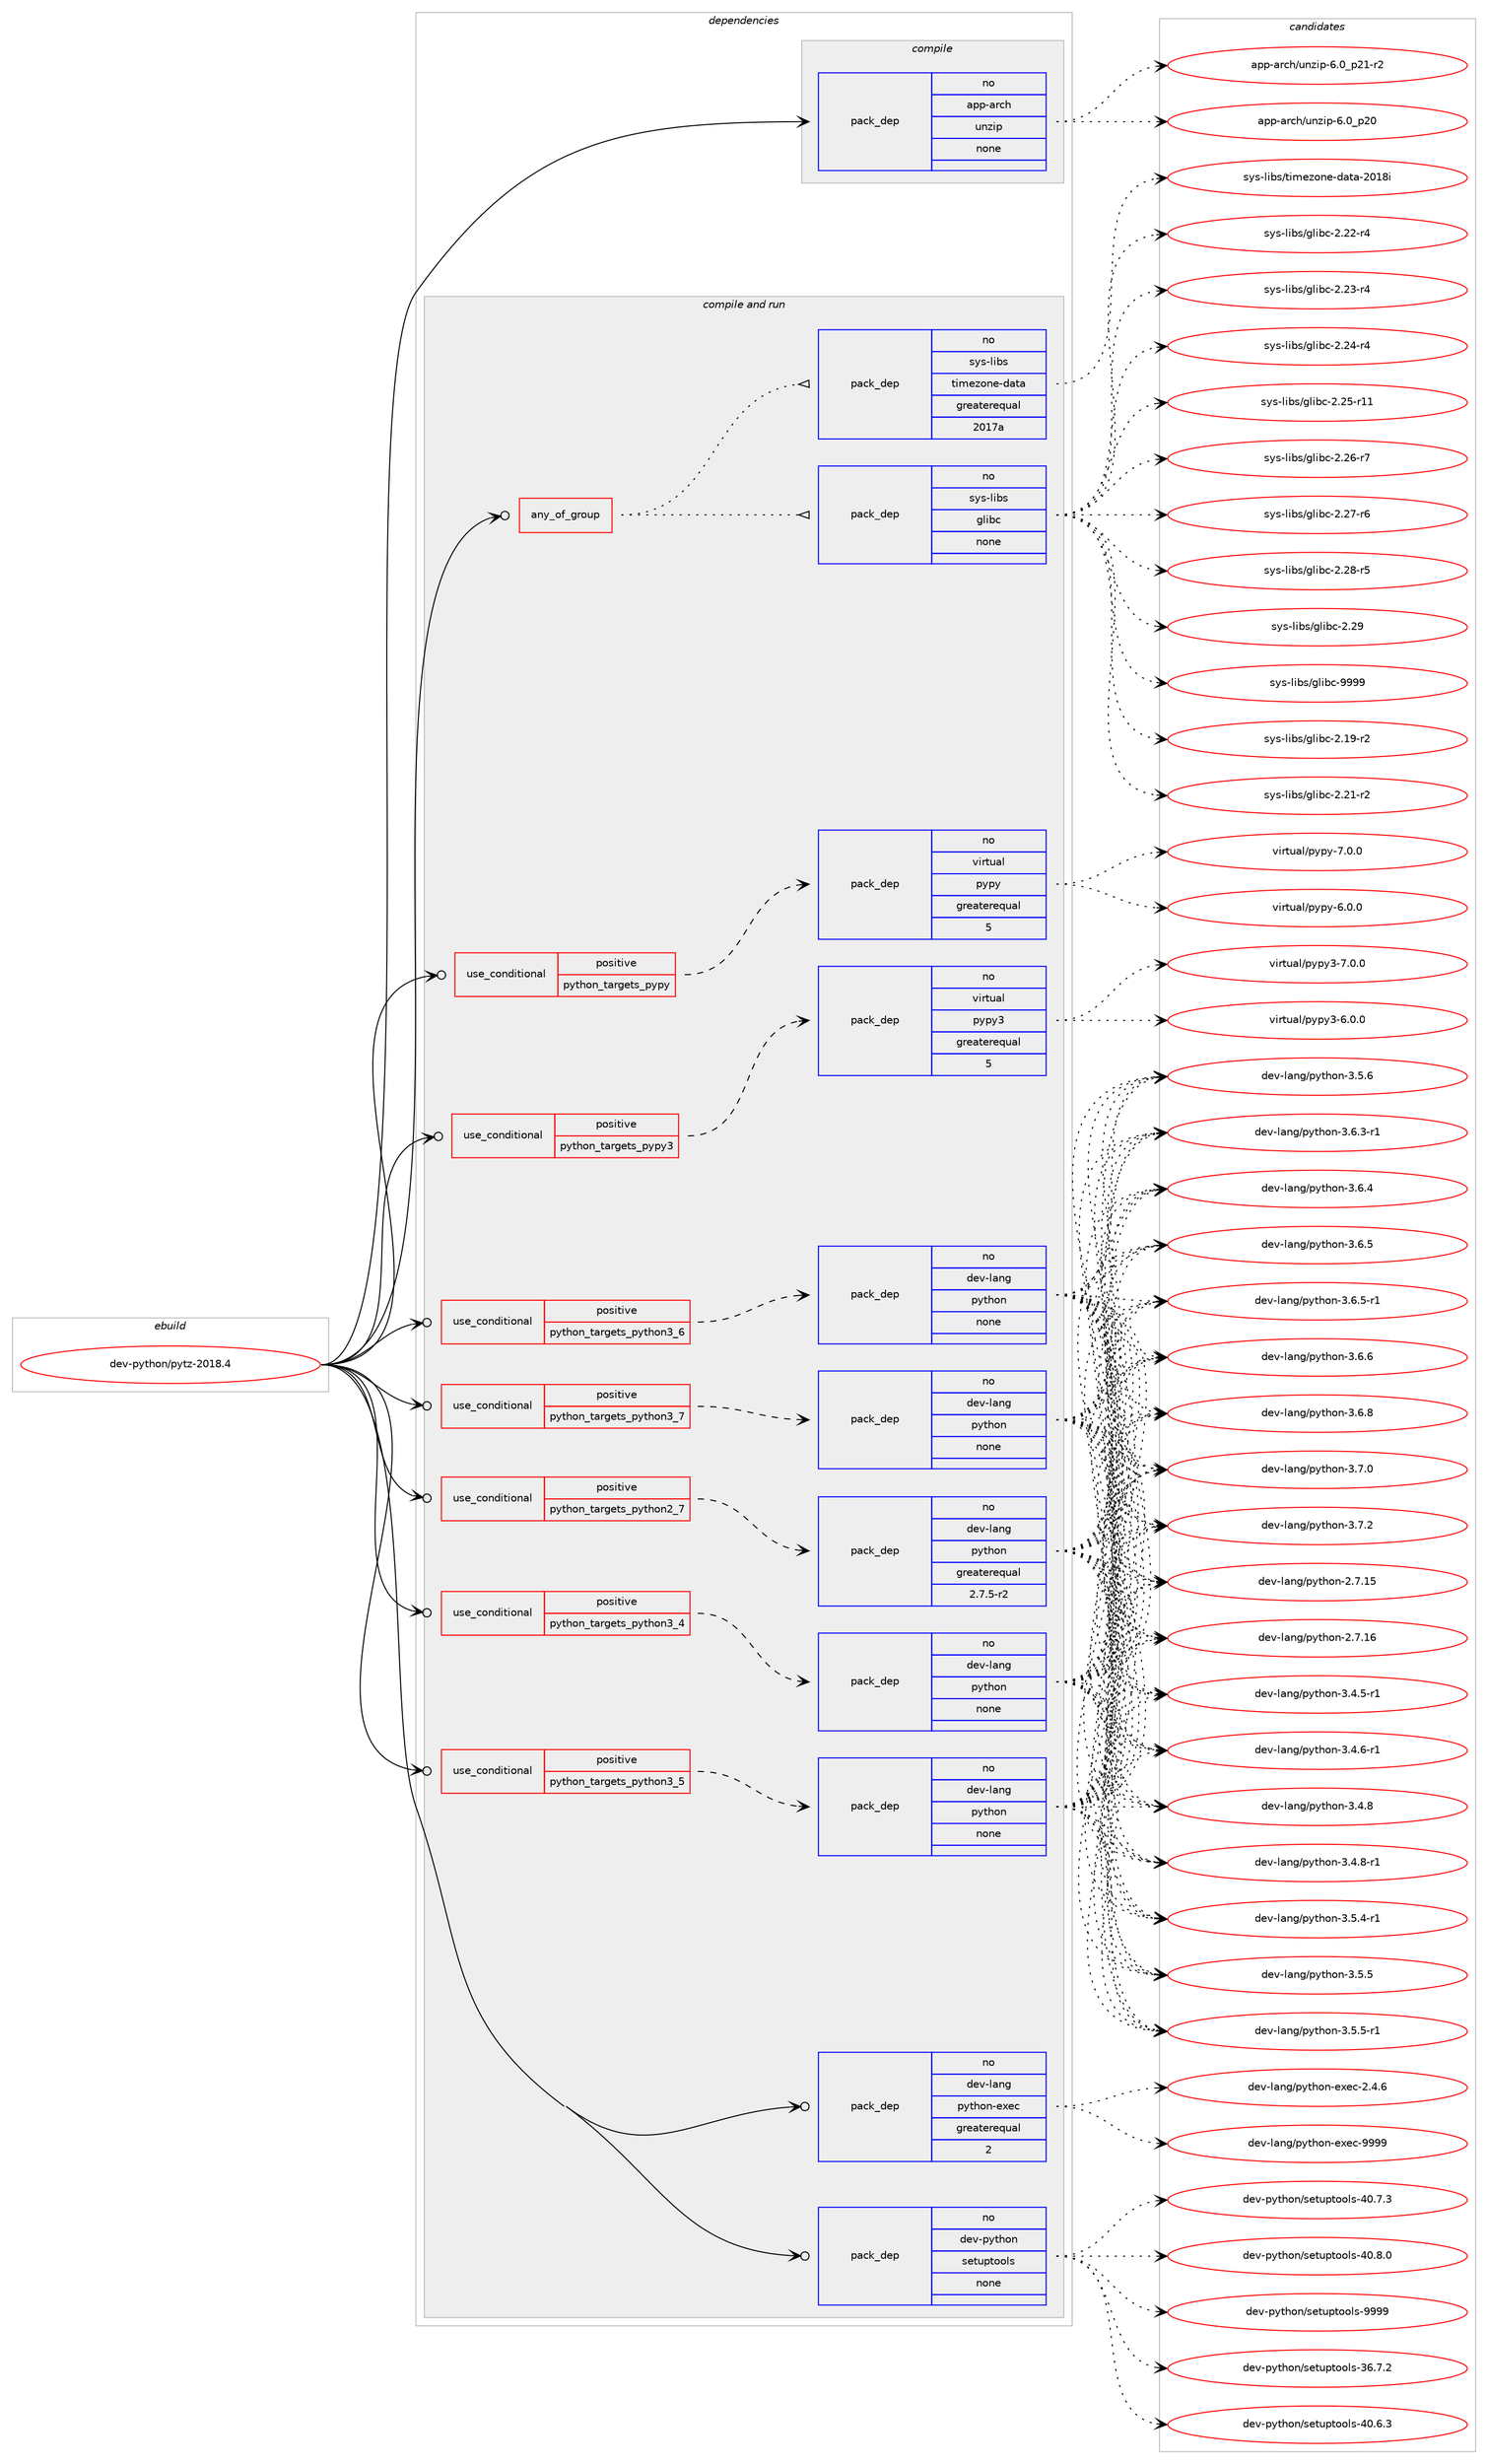 digraph prolog {

# *************
# Graph options
# *************

newrank=true;
concentrate=true;
compound=true;
graph [rankdir=LR,fontname=Helvetica,fontsize=10,ranksep=1.5];#, ranksep=2.5, nodesep=0.2];
edge  [arrowhead=vee];
node  [fontname=Helvetica,fontsize=10];

# **********
# The ebuild
# **********

subgraph cluster_leftcol {
color=gray;
rank=same;
label=<<i>ebuild</i>>;
id [label="dev-python/pytz-2018.4", color=red, width=4, href="../dev-python/pytz-2018.4.svg"];
}

# ****************
# The dependencies
# ****************

subgraph cluster_midcol {
color=gray;
label=<<i>dependencies</i>>;
subgraph cluster_compile {
fillcolor="#eeeeee";
style=filled;
label=<<i>compile</i>>;
subgraph pack1030863 {
dependency1437509 [label=<<TABLE BORDER="0" CELLBORDER="1" CELLSPACING="0" CELLPADDING="4" WIDTH="220"><TR><TD ROWSPAN="6" CELLPADDING="30">pack_dep</TD></TR><TR><TD WIDTH="110">no</TD></TR><TR><TD>app-arch</TD></TR><TR><TD>unzip</TD></TR><TR><TD>none</TD></TR><TR><TD></TD></TR></TABLE>>, shape=none, color=blue];
}
id:e -> dependency1437509:w [weight=20,style="solid",arrowhead="vee"];
}
subgraph cluster_compileandrun {
fillcolor="#eeeeee";
style=filled;
label=<<i>compile and run</i>>;
subgraph any22770 {
dependency1437510 [label=<<TABLE BORDER="0" CELLBORDER="1" CELLSPACING="0" CELLPADDING="4"><TR><TD CELLPADDING="10">any_of_group</TD></TR></TABLE>>, shape=none, color=red];subgraph pack1030864 {
dependency1437511 [label=<<TABLE BORDER="0" CELLBORDER="1" CELLSPACING="0" CELLPADDING="4" WIDTH="220"><TR><TD ROWSPAN="6" CELLPADDING="30">pack_dep</TD></TR><TR><TD WIDTH="110">no</TD></TR><TR><TD>sys-libs</TD></TR><TR><TD>timezone-data</TD></TR><TR><TD>greaterequal</TD></TR><TR><TD>2017a</TD></TR></TABLE>>, shape=none, color=blue];
}
dependency1437510:e -> dependency1437511:w [weight=20,style="dotted",arrowhead="oinv"];
subgraph pack1030865 {
dependency1437512 [label=<<TABLE BORDER="0" CELLBORDER="1" CELLSPACING="0" CELLPADDING="4" WIDTH="220"><TR><TD ROWSPAN="6" CELLPADDING="30">pack_dep</TD></TR><TR><TD WIDTH="110">no</TD></TR><TR><TD>sys-libs</TD></TR><TR><TD>glibc</TD></TR><TR><TD>none</TD></TR><TR><TD></TD></TR></TABLE>>, shape=none, color=blue];
}
dependency1437510:e -> dependency1437512:w [weight=20,style="dotted",arrowhead="oinv"];
}
id:e -> dependency1437510:w [weight=20,style="solid",arrowhead="odotvee"];
subgraph cond383289 {
dependency1437513 [label=<<TABLE BORDER="0" CELLBORDER="1" CELLSPACING="0" CELLPADDING="4"><TR><TD ROWSPAN="3" CELLPADDING="10">use_conditional</TD></TR><TR><TD>positive</TD></TR><TR><TD>python_targets_pypy</TD></TR></TABLE>>, shape=none, color=red];
subgraph pack1030866 {
dependency1437514 [label=<<TABLE BORDER="0" CELLBORDER="1" CELLSPACING="0" CELLPADDING="4" WIDTH="220"><TR><TD ROWSPAN="6" CELLPADDING="30">pack_dep</TD></TR><TR><TD WIDTH="110">no</TD></TR><TR><TD>virtual</TD></TR><TR><TD>pypy</TD></TR><TR><TD>greaterequal</TD></TR><TR><TD>5</TD></TR></TABLE>>, shape=none, color=blue];
}
dependency1437513:e -> dependency1437514:w [weight=20,style="dashed",arrowhead="vee"];
}
id:e -> dependency1437513:w [weight=20,style="solid",arrowhead="odotvee"];
subgraph cond383290 {
dependency1437515 [label=<<TABLE BORDER="0" CELLBORDER="1" CELLSPACING="0" CELLPADDING="4"><TR><TD ROWSPAN="3" CELLPADDING="10">use_conditional</TD></TR><TR><TD>positive</TD></TR><TR><TD>python_targets_pypy3</TD></TR></TABLE>>, shape=none, color=red];
subgraph pack1030867 {
dependency1437516 [label=<<TABLE BORDER="0" CELLBORDER="1" CELLSPACING="0" CELLPADDING="4" WIDTH="220"><TR><TD ROWSPAN="6" CELLPADDING="30">pack_dep</TD></TR><TR><TD WIDTH="110">no</TD></TR><TR><TD>virtual</TD></TR><TR><TD>pypy3</TD></TR><TR><TD>greaterequal</TD></TR><TR><TD>5</TD></TR></TABLE>>, shape=none, color=blue];
}
dependency1437515:e -> dependency1437516:w [weight=20,style="dashed",arrowhead="vee"];
}
id:e -> dependency1437515:w [weight=20,style="solid",arrowhead="odotvee"];
subgraph cond383291 {
dependency1437517 [label=<<TABLE BORDER="0" CELLBORDER="1" CELLSPACING="0" CELLPADDING="4"><TR><TD ROWSPAN="3" CELLPADDING="10">use_conditional</TD></TR><TR><TD>positive</TD></TR><TR><TD>python_targets_python2_7</TD></TR></TABLE>>, shape=none, color=red];
subgraph pack1030868 {
dependency1437518 [label=<<TABLE BORDER="0" CELLBORDER="1" CELLSPACING="0" CELLPADDING="4" WIDTH="220"><TR><TD ROWSPAN="6" CELLPADDING="30">pack_dep</TD></TR><TR><TD WIDTH="110">no</TD></TR><TR><TD>dev-lang</TD></TR><TR><TD>python</TD></TR><TR><TD>greaterequal</TD></TR><TR><TD>2.7.5-r2</TD></TR></TABLE>>, shape=none, color=blue];
}
dependency1437517:e -> dependency1437518:w [weight=20,style="dashed",arrowhead="vee"];
}
id:e -> dependency1437517:w [weight=20,style="solid",arrowhead="odotvee"];
subgraph cond383292 {
dependency1437519 [label=<<TABLE BORDER="0" CELLBORDER="1" CELLSPACING="0" CELLPADDING="4"><TR><TD ROWSPAN="3" CELLPADDING="10">use_conditional</TD></TR><TR><TD>positive</TD></TR><TR><TD>python_targets_python3_4</TD></TR></TABLE>>, shape=none, color=red];
subgraph pack1030869 {
dependency1437520 [label=<<TABLE BORDER="0" CELLBORDER="1" CELLSPACING="0" CELLPADDING="4" WIDTH="220"><TR><TD ROWSPAN="6" CELLPADDING="30">pack_dep</TD></TR><TR><TD WIDTH="110">no</TD></TR><TR><TD>dev-lang</TD></TR><TR><TD>python</TD></TR><TR><TD>none</TD></TR><TR><TD></TD></TR></TABLE>>, shape=none, color=blue];
}
dependency1437519:e -> dependency1437520:w [weight=20,style="dashed",arrowhead="vee"];
}
id:e -> dependency1437519:w [weight=20,style="solid",arrowhead="odotvee"];
subgraph cond383293 {
dependency1437521 [label=<<TABLE BORDER="0" CELLBORDER="1" CELLSPACING="0" CELLPADDING="4"><TR><TD ROWSPAN="3" CELLPADDING="10">use_conditional</TD></TR><TR><TD>positive</TD></TR><TR><TD>python_targets_python3_5</TD></TR></TABLE>>, shape=none, color=red];
subgraph pack1030870 {
dependency1437522 [label=<<TABLE BORDER="0" CELLBORDER="1" CELLSPACING="0" CELLPADDING="4" WIDTH="220"><TR><TD ROWSPAN="6" CELLPADDING="30">pack_dep</TD></TR><TR><TD WIDTH="110">no</TD></TR><TR><TD>dev-lang</TD></TR><TR><TD>python</TD></TR><TR><TD>none</TD></TR><TR><TD></TD></TR></TABLE>>, shape=none, color=blue];
}
dependency1437521:e -> dependency1437522:w [weight=20,style="dashed",arrowhead="vee"];
}
id:e -> dependency1437521:w [weight=20,style="solid",arrowhead="odotvee"];
subgraph cond383294 {
dependency1437523 [label=<<TABLE BORDER="0" CELLBORDER="1" CELLSPACING="0" CELLPADDING="4"><TR><TD ROWSPAN="3" CELLPADDING="10">use_conditional</TD></TR><TR><TD>positive</TD></TR><TR><TD>python_targets_python3_6</TD></TR></TABLE>>, shape=none, color=red];
subgraph pack1030871 {
dependency1437524 [label=<<TABLE BORDER="0" CELLBORDER="1" CELLSPACING="0" CELLPADDING="4" WIDTH="220"><TR><TD ROWSPAN="6" CELLPADDING="30">pack_dep</TD></TR><TR><TD WIDTH="110">no</TD></TR><TR><TD>dev-lang</TD></TR><TR><TD>python</TD></TR><TR><TD>none</TD></TR><TR><TD></TD></TR></TABLE>>, shape=none, color=blue];
}
dependency1437523:e -> dependency1437524:w [weight=20,style="dashed",arrowhead="vee"];
}
id:e -> dependency1437523:w [weight=20,style="solid",arrowhead="odotvee"];
subgraph cond383295 {
dependency1437525 [label=<<TABLE BORDER="0" CELLBORDER="1" CELLSPACING="0" CELLPADDING="4"><TR><TD ROWSPAN="3" CELLPADDING="10">use_conditional</TD></TR><TR><TD>positive</TD></TR><TR><TD>python_targets_python3_7</TD></TR></TABLE>>, shape=none, color=red];
subgraph pack1030872 {
dependency1437526 [label=<<TABLE BORDER="0" CELLBORDER="1" CELLSPACING="0" CELLPADDING="4" WIDTH="220"><TR><TD ROWSPAN="6" CELLPADDING="30">pack_dep</TD></TR><TR><TD WIDTH="110">no</TD></TR><TR><TD>dev-lang</TD></TR><TR><TD>python</TD></TR><TR><TD>none</TD></TR><TR><TD></TD></TR></TABLE>>, shape=none, color=blue];
}
dependency1437525:e -> dependency1437526:w [weight=20,style="dashed",arrowhead="vee"];
}
id:e -> dependency1437525:w [weight=20,style="solid",arrowhead="odotvee"];
subgraph pack1030873 {
dependency1437527 [label=<<TABLE BORDER="0" CELLBORDER="1" CELLSPACING="0" CELLPADDING="4" WIDTH="220"><TR><TD ROWSPAN="6" CELLPADDING="30">pack_dep</TD></TR><TR><TD WIDTH="110">no</TD></TR><TR><TD>dev-lang</TD></TR><TR><TD>python-exec</TD></TR><TR><TD>greaterequal</TD></TR><TR><TD>2</TD></TR></TABLE>>, shape=none, color=blue];
}
id:e -> dependency1437527:w [weight=20,style="solid",arrowhead="odotvee"];
subgraph pack1030874 {
dependency1437528 [label=<<TABLE BORDER="0" CELLBORDER="1" CELLSPACING="0" CELLPADDING="4" WIDTH="220"><TR><TD ROWSPAN="6" CELLPADDING="30">pack_dep</TD></TR><TR><TD WIDTH="110">no</TD></TR><TR><TD>dev-python</TD></TR><TR><TD>setuptools</TD></TR><TR><TD>none</TD></TR><TR><TD></TD></TR></TABLE>>, shape=none, color=blue];
}
id:e -> dependency1437528:w [weight=20,style="solid",arrowhead="odotvee"];
}
subgraph cluster_run {
fillcolor="#eeeeee";
style=filled;
label=<<i>run</i>>;
}
}

# **************
# The candidates
# **************

subgraph cluster_choices {
rank=same;
color=gray;
label=<<i>candidates</i>>;

subgraph choice1030863 {
color=black;
nodesep=1;
choice971121124597114991044711711012210511245544648951125048 [label="app-arch/unzip-6.0_p20", color=red, width=4,href="../app-arch/unzip-6.0_p20.svg"];
choice9711211245971149910447117110122105112455446489511250494511450 [label="app-arch/unzip-6.0_p21-r2", color=red, width=4,href="../app-arch/unzip-6.0_p21-r2.svg"];
dependency1437509:e -> choice971121124597114991044711711012210511245544648951125048:w [style=dotted,weight="100"];
dependency1437509:e -> choice9711211245971149910447117110122105112455446489511250494511450:w [style=dotted,weight="100"];
}
subgraph choice1030864 {
color=black;
nodesep=1;
choice1151211154510810598115471161051091011221111101014510097116974550484956105 [label="sys-libs/timezone-data-2018i", color=red, width=4,href="../sys-libs/timezone-data-2018i.svg"];
dependency1437511:e -> choice1151211154510810598115471161051091011221111101014510097116974550484956105:w [style=dotted,weight="100"];
}
subgraph choice1030865 {
color=black;
nodesep=1;
choice115121115451081059811547103108105989945504649574511450 [label="sys-libs/glibc-2.19-r2", color=red, width=4,href="../sys-libs/glibc-2.19-r2.svg"];
choice115121115451081059811547103108105989945504650494511450 [label="sys-libs/glibc-2.21-r2", color=red, width=4,href="../sys-libs/glibc-2.21-r2.svg"];
choice115121115451081059811547103108105989945504650504511452 [label="sys-libs/glibc-2.22-r4", color=red, width=4,href="../sys-libs/glibc-2.22-r4.svg"];
choice115121115451081059811547103108105989945504650514511452 [label="sys-libs/glibc-2.23-r4", color=red, width=4,href="../sys-libs/glibc-2.23-r4.svg"];
choice115121115451081059811547103108105989945504650524511452 [label="sys-libs/glibc-2.24-r4", color=red, width=4,href="../sys-libs/glibc-2.24-r4.svg"];
choice11512111545108105981154710310810598994550465053451144949 [label="sys-libs/glibc-2.25-r11", color=red, width=4,href="../sys-libs/glibc-2.25-r11.svg"];
choice115121115451081059811547103108105989945504650544511455 [label="sys-libs/glibc-2.26-r7", color=red, width=4,href="../sys-libs/glibc-2.26-r7.svg"];
choice115121115451081059811547103108105989945504650554511454 [label="sys-libs/glibc-2.27-r6", color=red, width=4,href="../sys-libs/glibc-2.27-r6.svg"];
choice115121115451081059811547103108105989945504650564511453 [label="sys-libs/glibc-2.28-r5", color=red, width=4,href="../sys-libs/glibc-2.28-r5.svg"];
choice11512111545108105981154710310810598994550465057 [label="sys-libs/glibc-2.29", color=red, width=4,href="../sys-libs/glibc-2.29.svg"];
choice11512111545108105981154710310810598994557575757 [label="sys-libs/glibc-9999", color=red, width=4,href="../sys-libs/glibc-9999.svg"];
dependency1437512:e -> choice115121115451081059811547103108105989945504649574511450:w [style=dotted,weight="100"];
dependency1437512:e -> choice115121115451081059811547103108105989945504650494511450:w [style=dotted,weight="100"];
dependency1437512:e -> choice115121115451081059811547103108105989945504650504511452:w [style=dotted,weight="100"];
dependency1437512:e -> choice115121115451081059811547103108105989945504650514511452:w [style=dotted,weight="100"];
dependency1437512:e -> choice115121115451081059811547103108105989945504650524511452:w [style=dotted,weight="100"];
dependency1437512:e -> choice11512111545108105981154710310810598994550465053451144949:w [style=dotted,weight="100"];
dependency1437512:e -> choice115121115451081059811547103108105989945504650544511455:w [style=dotted,weight="100"];
dependency1437512:e -> choice115121115451081059811547103108105989945504650554511454:w [style=dotted,weight="100"];
dependency1437512:e -> choice115121115451081059811547103108105989945504650564511453:w [style=dotted,weight="100"];
dependency1437512:e -> choice11512111545108105981154710310810598994550465057:w [style=dotted,weight="100"];
dependency1437512:e -> choice11512111545108105981154710310810598994557575757:w [style=dotted,weight="100"];
}
subgraph choice1030866 {
color=black;
nodesep=1;
choice1181051141161179710847112121112121455446484648 [label="virtual/pypy-6.0.0", color=red, width=4,href="../virtual/pypy-6.0.0.svg"];
choice1181051141161179710847112121112121455546484648 [label="virtual/pypy-7.0.0", color=red, width=4,href="../virtual/pypy-7.0.0.svg"];
dependency1437514:e -> choice1181051141161179710847112121112121455446484648:w [style=dotted,weight="100"];
dependency1437514:e -> choice1181051141161179710847112121112121455546484648:w [style=dotted,weight="100"];
}
subgraph choice1030867 {
color=black;
nodesep=1;
choice118105114116117971084711212111212151455446484648 [label="virtual/pypy3-6.0.0", color=red, width=4,href="../virtual/pypy3-6.0.0.svg"];
choice118105114116117971084711212111212151455546484648 [label="virtual/pypy3-7.0.0", color=red, width=4,href="../virtual/pypy3-7.0.0.svg"];
dependency1437516:e -> choice118105114116117971084711212111212151455446484648:w [style=dotted,weight="100"];
dependency1437516:e -> choice118105114116117971084711212111212151455546484648:w [style=dotted,weight="100"];
}
subgraph choice1030868 {
color=black;
nodesep=1;
choice10010111845108971101034711212111610411111045504655464953 [label="dev-lang/python-2.7.15", color=red, width=4,href="../dev-lang/python-2.7.15.svg"];
choice10010111845108971101034711212111610411111045504655464954 [label="dev-lang/python-2.7.16", color=red, width=4,href="../dev-lang/python-2.7.16.svg"];
choice1001011184510897110103471121211161041111104551465246534511449 [label="dev-lang/python-3.4.5-r1", color=red, width=4,href="../dev-lang/python-3.4.5-r1.svg"];
choice1001011184510897110103471121211161041111104551465246544511449 [label="dev-lang/python-3.4.6-r1", color=red, width=4,href="../dev-lang/python-3.4.6-r1.svg"];
choice100101118451089711010347112121116104111110455146524656 [label="dev-lang/python-3.4.8", color=red, width=4,href="../dev-lang/python-3.4.8.svg"];
choice1001011184510897110103471121211161041111104551465246564511449 [label="dev-lang/python-3.4.8-r1", color=red, width=4,href="../dev-lang/python-3.4.8-r1.svg"];
choice1001011184510897110103471121211161041111104551465346524511449 [label="dev-lang/python-3.5.4-r1", color=red, width=4,href="../dev-lang/python-3.5.4-r1.svg"];
choice100101118451089711010347112121116104111110455146534653 [label="dev-lang/python-3.5.5", color=red, width=4,href="../dev-lang/python-3.5.5.svg"];
choice1001011184510897110103471121211161041111104551465346534511449 [label="dev-lang/python-3.5.5-r1", color=red, width=4,href="../dev-lang/python-3.5.5-r1.svg"];
choice100101118451089711010347112121116104111110455146534654 [label="dev-lang/python-3.5.6", color=red, width=4,href="../dev-lang/python-3.5.6.svg"];
choice1001011184510897110103471121211161041111104551465446514511449 [label="dev-lang/python-3.6.3-r1", color=red, width=4,href="../dev-lang/python-3.6.3-r1.svg"];
choice100101118451089711010347112121116104111110455146544652 [label="dev-lang/python-3.6.4", color=red, width=4,href="../dev-lang/python-3.6.4.svg"];
choice100101118451089711010347112121116104111110455146544653 [label="dev-lang/python-3.6.5", color=red, width=4,href="../dev-lang/python-3.6.5.svg"];
choice1001011184510897110103471121211161041111104551465446534511449 [label="dev-lang/python-3.6.5-r1", color=red, width=4,href="../dev-lang/python-3.6.5-r1.svg"];
choice100101118451089711010347112121116104111110455146544654 [label="dev-lang/python-3.6.6", color=red, width=4,href="../dev-lang/python-3.6.6.svg"];
choice100101118451089711010347112121116104111110455146544656 [label="dev-lang/python-3.6.8", color=red, width=4,href="../dev-lang/python-3.6.8.svg"];
choice100101118451089711010347112121116104111110455146554648 [label="dev-lang/python-3.7.0", color=red, width=4,href="../dev-lang/python-3.7.0.svg"];
choice100101118451089711010347112121116104111110455146554650 [label="dev-lang/python-3.7.2", color=red, width=4,href="../dev-lang/python-3.7.2.svg"];
dependency1437518:e -> choice10010111845108971101034711212111610411111045504655464953:w [style=dotted,weight="100"];
dependency1437518:e -> choice10010111845108971101034711212111610411111045504655464954:w [style=dotted,weight="100"];
dependency1437518:e -> choice1001011184510897110103471121211161041111104551465246534511449:w [style=dotted,weight="100"];
dependency1437518:e -> choice1001011184510897110103471121211161041111104551465246544511449:w [style=dotted,weight="100"];
dependency1437518:e -> choice100101118451089711010347112121116104111110455146524656:w [style=dotted,weight="100"];
dependency1437518:e -> choice1001011184510897110103471121211161041111104551465246564511449:w [style=dotted,weight="100"];
dependency1437518:e -> choice1001011184510897110103471121211161041111104551465346524511449:w [style=dotted,weight="100"];
dependency1437518:e -> choice100101118451089711010347112121116104111110455146534653:w [style=dotted,weight="100"];
dependency1437518:e -> choice1001011184510897110103471121211161041111104551465346534511449:w [style=dotted,weight="100"];
dependency1437518:e -> choice100101118451089711010347112121116104111110455146534654:w [style=dotted,weight="100"];
dependency1437518:e -> choice1001011184510897110103471121211161041111104551465446514511449:w [style=dotted,weight="100"];
dependency1437518:e -> choice100101118451089711010347112121116104111110455146544652:w [style=dotted,weight="100"];
dependency1437518:e -> choice100101118451089711010347112121116104111110455146544653:w [style=dotted,weight="100"];
dependency1437518:e -> choice1001011184510897110103471121211161041111104551465446534511449:w [style=dotted,weight="100"];
dependency1437518:e -> choice100101118451089711010347112121116104111110455146544654:w [style=dotted,weight="100"];
dependency1437518:e -> choice100101118451089711010347112121116104111110455146544656:w [style=dotted,weight="100"];
dependency1437518:e -> choice100101118451089711010347112121116104111110455146554648:w [style=dotted,weight="100"];
dependency1437518:e -> choice100101118451089711010347112121116104111110455146554650:w [style=dotted,weight="100"];
}
subgraph choice1030869 {
color=black;
nodesep=1;
choice10010111845108971101034711212111610411111045504655464953 [label="dev-lang/python-2.7.15", color=red, width=4,href="../dev-lang/python-2.7.15.svg"];
choice10010111845108971101034711212111610411111045504655464954 [label="dev-lang/python-2.7.16", color=red, width=4,href="../dev-lang/python-2.7.16.svg"];
choice1001011184510897110103471121211161041111104551465246534511449 [label="dev-lang/python-3.4.5-r1", color=red, width=4,href="../dev-lang/python-3.4.5-r1.svg"];
choice1001011184510897110103471121211161041111104551465246544511449 [label="dev-lang/python-3.4.6-r1", color=red, width=4,href="../dev-lang/python-3.4.6-r1.svg"];
choice100101118451089711010347112121116104111110455146524656 [label="dev-lang/python-3.4.8", color=red, width=4,href="../dev-lang/python-3.4.8.svg"];
choice1001011184510897110103471121211161041111104551465246564511449 [label="dev-lang/python-3.4.8-r1", color=red, width=4,href="../dev-lang/python-3.4.8-r1.svg"];
choice1001011184510897110103471121211161041111104551465346524511449 [label="dev-lang/python-3.5.4-r1", color=red, width=4,href="../dev-lang/python-3.5.4-r1.svg"];
choice100101118451089711010347112121116104111110455146534653 [label="dev-lang/python-3.5.5", color=red, width=4,href="../dev-lang/python-3.5.5.svg"];
choice1001011184510897110103471121211161041111104551465346534511449 [label="dev-lang/python-3.5.5-r1", color=red, width=4,href="../dev-lang/python-3.5.5-r1.svg"];
choice100101118451089711010347112121116104111110455146534654 [label="dev-lang/python-3.5.6", color=red, width=4,href="../dev-lang/python-3.5.6.svg"];
choice1001011184510897110103471121211161041111104551465446514511449 [label="dev-lang/python-3.6.3-r1", color=red, width=4,href="../dev-lang/python-3.6.3-r1.svg"];
choice100101118451089711010347112121116104111110455146544652 [label="dev-lang/python-3.6.4", color=red, width=4,href="../dev-lang/python-3.6.4.svg"];
choice100101118451089711010347112121116104111110455146544653 [label="dev-lang/python-3.6.5", color=red, width=4,href="../dev-lang/python-3.6.5.svg"];
choice1001011184510897110103471121211161041111104551465446534511449 [label="dev-lang/python-3.6.5-r1", color=red, width=4,href="../dev-lang/python-3.6.5-r1.svg"];
choice100101118451089711010347112121116104111110455146544654 [label="dev-lang/python-3.6.6", color=red, width=4,href="../dev-lang/python-3.6.6.svg"];
choice100101118451089711010347112121116104111110455146544656 [label="dev-lang/python-3.6.8", color=red, width=4,href="../dev-lang/python-3.6.8.svg"];
choice100101118451089711010347112121116104111110455146554648 [label="dev-lang/python-3.7.0", color=red, width=4,href="../dev-lang/python-3.7.0.svg"];
choice100101118451089711010347112121116104111110455146554650 [label="dev-lang/python-3.7.2", color=red, width=4,href="../dev-lang/python-3.7.2.svg"];
dependency1437520:e -> choice10010111845108971101034711212111610411111045504655464953:w [style=dotted,weight="100"];
dependency1437520:e -> choice10010111845108971101034711212111610411111045504655464954:w [style=dotted,weight="100"];
dependency1437520:e -> choice1001011184510897110103471121211161041111104551465246534511449:w [style=dotted,weight="100"];
dependency1437520:e -> choice1001011184510897110103471121211161041111104551465246544511449:w [style=dotted,weight="100"];
dependency1437520:e -> choice100101118451089711010347112121116104111110455146524656:w [style=dotted,weight="100"];
dependency1437520:e -> choice1001011184510897110103471121211161041111104551465246564511449:w [style=dotted,weight="100"];
dependency1437520:e -> choice1001011184510897110103471121211161041111104551465346524511449:w [style=dotted,weight="100"];
dependency1437520:e -> choice100101118451089711010347112121116104111110455146534653:w [style=dotted,weight="100"];
dependency1437520:e -> choice1001011184510897110103471121211161041111104551465346534511449:w [style=dotted,weight="100"];
dependency1437520:e -> choice100101118451089711010347112121116104111110455146534654:w [style=dotted,weight="100"];
dependency1437520:e -> choice1001011184510897110103471121211161041111104551465446514511449:w [style=dotted,weight="100"];
dependency1437520:e -> choice100101118451089711010347112121116104111110455146544652:w [style=dotted,weight="100"];
dependency1437520:e -> choice100101118451089711010347112121116104111110455146544653:w [style=dotted,weight="100"];
dependency1437520:e -> choice1001011184510897110103471121211161041111104551465446534511449:w [style=dotted,weight="100"];
dependency1437520:e -> choice100101118451089711010347112121116104111110455146544654:w [style=dotted,weight="100"];
dependency1437520:e -> choice100101118451089711010347112121116104111110455146544656:w [style=dotted,weight="100"];
dependency1437520:e -> choice100101118451089711010347112121116104111110455146554648:w [style=dotted,weight="100"];
dependency1437520:e -> choice100101118451089711010347112121116104111110455146554650:w [style=dotted,weight="100"];
}
subgraph choice1030870 {
color=black;
nodesep=1;
choice10010111845108971101034711212111610411111045504655464953 [label="dev-lang/python-2.7.15", color=red, width=4,href="../dev-lang/python-2.7.15.svg"];
choice10010111845108971101034711212111610411111045504655464954 [label="dev-lang/python-2.7.16", color=red, width=4,href="../dev-lang/python-2.7.16.svg"];
choice1001011184510897110103471121211161041111104551465246534511449 [label="dev-lang/python-3.4.5-r1", color=red, width=4,href="../dev-lang/python-3.4.5-r1.svg"];
choice1001011184510897110103471121211161041111104551465246544511449 [label="dev-lang/python-3.4.6-r1", color=red, width=4,href="../dev-lang/python-3.4.6-r1.svg"];
choice100101118451089711010347112121116104111110455146524656 [label="dev-lang/python-3.4.8", color=red, width=4,href="../dev-lang/python-3.4.8.svg"];
choice1001011184510897110103471121211161041111104551465246564511449 [label="dev-lang/python-3.4.8-r1", color=red, width=4,href="../dev-lang/python-3.4.8-r1.svg"];
choice1001011184510897110103471121211161041111104551465346524511449 [label="dev-lang/python-3.5.4-r1", color=red, width=4,href="../dev-lang/python-3.5.4-r1.svg"];
choice100101118451089711010347112121116104111110455146534653 [label="dev-lang/python-3.5.5", color=red, width=4,href="../dev-lang/python-3.5.5.svg"];
choice1001011184510897110103471121211161041111104551465346534511449 [label="dev-lang/python-3.5.5-r1", color=red, width=4,href="../dev-lang/python-3.5.5-r1.svg"];
choice100101118451089711010347112121116104111110455146534654 [label="dev-lang/python-3.5.6", color=red, width=4,href="../dev-lang/python-3.5.6.svg"];
choice1001011184510897110103471121211161041111104551465446514511449 [label="dev-lang/python-3.6.3-r1", color=red, width=4,href="../dev-lang/python-3.6.3-r1.svg"];
choice100101118451089711010347112121116104111110455146544652 [label="dev-lang/python-3.6.4", color=red, width=4,href="../dev-lang/python-3.6.4.svg"];
choice100101118451089711010347112121116104111110455146544653 [label="dev-lang/python-3.6.5", color=red, width=4,href="../dev-lang/python-3.6.5.svg"];
choice1001011184510897110103471121211161041111104551465446534511449 [label="dev-lang/python-3.6.5-r1", color=red, width=4,href="../dev-lang/python-3.6.5-r1.svg"];
choice100101118451089711010347112121116104111110455146544654 [label="dev-lang/python-3.6.6", color=red, width=4,href="../dev-lang/python-3.6.6.svg"];
choice100101118451089711010347112121116104111110455146544656 [label="dev-lang/python-3.6.8", color=red, width=4,href="../dev-lang/python-3.6.8.svg"];
choice100101118451089711010347112121116104111110455146554648 [label="dev-lang/python-3.7.0", color=red, width=4,href="../dev-lang/python-3.7.0.svg"];
choice100101118451089711010347112121116104111110455146554650 [label="dev-lang/python-3.7.2", color=red, width=4,href="../dev-lang/python-3.7.2.svg"];
dependency1437522:e -> choice10010111845108971101034711212111610411111045504655464953:w [style=dotted,weight="100"];
dependency1437522:e -> choice10010111845108971101034711212111610411111045504655464954:w [style=dotted,weight="100"];
dependency1437522:e -> choice1001011184510897110103471121211161041111104551465246534511449:w [style=dotted,weight="100"];
dependency1437522:e -> choice1001011184510897110103471121211161041111104551465246544511449:w [style=dotted,weight="100"];
dependency1437522:e -> choice100101118451089711010347112121116104111110455146524656:w [style=dotted,weight="100"];
dependency1437522:e -> choice1001011184510897110103471121211161041111104551465246564511449:w [style=dotted,weight="100"];
dependency1437522:e -> choice1001011184510897110103471121211161041111104551465346524511449:w [style=dotted,weight="100"];
dependency1437522:e -> choice100101118451089711010347112121116104111110455146534653:w [style=dotted,weight="100"];
dependency1437522:e -> choice1001011184510897110103471121211161041111104551465346534511449:w [style=dotted,weight="100"];
dependency1437522:e -> choice100101118451089711010347112121116104111110455146534654:w [style=dotted,weight="100"];
dependency1437522:e -> choice1001011184510897110103471121211161041111104551465446514511449:w [style=dotted,weight="100"];
dependency1437522:e -> choice100101118451089711010347112121116104111110455146544652:w [style=dotted,weight="100"];
dependency1437522:e -> choice100101118451089711010347112121116104111110455146544653:w [style=dotted,weight="100"];
dependency1437522:e -> choice1001011184510897110103471121211161041111104551465446534511449:w [style=dotted,weight="100"];
dependency1437522:e -> choice100101118451089711010347112121116104111110455146544654:w [style=dotted,weight="100"];
dependency1437522:e -> choice100101118451089711010347112121116104111110455146544656:w [style=dotted,weight="100"];
dependency1437522:e -> choice100101118451089711010347112121116104111110455146554648:w [style=dotted,weight="100"];
dependency1437522:e -> choice100101118451089711010347112121116104111110455146554650:w [style=dotted,weight="100"];
}
subgraph choice1030871 {
color=black;
nodesep=1;
choice10010111845108971101034711212111610411111045504655464953 [label="dev-lang/python-2.7.15", color=red, width=4,href="../dev-lang/python-2.7.15.svg"];
choice10010111845108971101034711212111610411111045504655464954 [label="dev-lang/python-2.7.16", color=red, width=4,href="../dev-lang/python-2.7.16.svg"];
choice1001011184510897110103471121211161041111104551465246534511449 [label="dev-lang/python-3.4.5-r1", color=red, width=4,href="../dev-lang/python-3.4.5-r1.svg"];
choice1001011184510897110103471121211161041111104551465246544511449 [label="dev-lang/python-3.4.6-r1", color=red, width=4,href="../dev-lang/python-3.4.6-r1.svg"];
choice100101118451089711010347112121116104111110455146524656 [label="dev-lang/python-3.4.8", color=red, width=4,href="../dev-lang/python-3.4.8.svg"];
choice1001011184510897110103471121211161041111104551465246564511449 [label="dev-lang/python-3.4.8-r1", color=red, width=4,href="../dev-lang/python-3.4.8-r1.svg"];
choice1001011184510897110103471121211161041111104551465346524511449 [label="dev-lang/python-3.5.4-r1", color=red, width=4,href="../dev-lang/python-3.5.4-r1.svg"];
choice100101118451089711010347112121116104111110455146534653 [label="dev-lang/python-3.5.5", color=red, width=4,href="../dev-lang/python-3.5.5.svg"];
choice1001011184510897110103471121211161041111104551465346534511449 [label="dev-lang/python-3.5.5-r1", color=red, width=4,href="../dev-lang/python-3.5.5-r1.svg"];
choice100101118451089711010347112121116104111110455146534654 [label="dev-lang/python-3.5.6", color=red, width=4,href="../dev-lang/python-3.5.6.svg"];
choice1001011184510897110103471121211161041111104551465446514511449 [label="dev-lang/python-3.6.3-r1", color=red, width=4,href="../dev-lang/python-3.6.3-r1.svg"];
choice100101118451089711010347112121116104111110455146544652 [label="dev-lang/python-3.6.4", color=red, width=4,href="../dev-lang/python-3.6.4.svg"];
choice100101118451089711010347112121116104111110455146544653 [label="dev-lang/python-3.6.5", color=red, width=4,href="../dev-lang/python-3.6.5.svg"];
choice1001011184510897110103471121211161041111104551465446534511449 [label="dev-lang/python-3.6.5-r1", color=red, width=4,href="../dev-lang/python-3.6.5-r1.svg"];
choice100101118451089711010347112121116104111110455146544654 [label="dev-lang/python-3.6.6", color=red, width=4,href="../dev-lang/python-3.6.6.svg"];
choice100101118451089711010347112121116104111110455146544656 [label="dev-lang/python-3.6.8", color=red, width=4,href="../dev-lang/python-3.6.8.svg"];
choice100101118451089711010347112121116104111110455146554648 [label="dev-lang/python-3.7.0", color=red, width=4,href="../dev-lang/python-3.7.0.svg"];
choice100101118451089711010347112121116104111110455146554650 [label="dev-lang/python-3.7.2", color=red, width=4,href="../dev-lang/python-3.7.2.svg"];
dependency1437524:e -> choice10010111845108971101034711212111610411111045504655464953:w [style=dotted,weight="100"];
dependency1437524:e -> choice10010111845108971101034711212111610411111045504655464954:w [style=dotted,weight="100"];
dependency1437524:e -> choice1001011184510897110103471121211161041111104551465246534511449:w [style=dotted,weight="100"];
dependency1437524:e -> choice1001011184510897110103471121211161041111104551465246544511449:w [style=dotted,weight="100"];
dependency1437524:e -> choice100101118451089711010347112121116104111110455146524656:w [style=dotted,weight="100"];
dependency1437524:e -> choice1001011184510897110103471121211161041111104551465246564511449:w [style=dotted,weight="100"];
dependency1437524:e -> choice1001011184510897110103471121211161041111104551465346524511449:w [style=dotted,weight="100"];
dependency1437524:e -> choice100101118451089711010347112121116104111110455146534653:w [style=dotted,weight="100"];
dependency1437524:e -> choice1001011184510897110103471121211161041111104551465346534511449:w [style=dotted,weight="100"];
dependency1437524:e -> choice100101118451089711010347112121116104111110455146534654:w [style=dotted,weight="100"];
dependency1437524:e -> choice1001011184510897110103471121211161041111104551465446514511449:w [style=dotted,weight="100"];
dependency1437524:e -> choice100101118451089711010347112121116104111110455146544652:w [style=dotted,weight="100"];
dependency1437524:e -> choice100101118451089711010347112121116104111110455146544653:w [style=dotted,weight="100"];
dependency1437524:e -> choice1001011184510897110103471121211161041111104551465446534511449:w [style=dotted,weight="100"];
dependency1437524:e -> choice100101118451089711010347112121116104111110455146544654:w [style=dotted,weight="100"];
dependency1437524:e -> choice100101118451089711010347112121116104111110455146544656:w [style=dotted,weight="100"];
dependency1437524:e -> choice100101118451089711010347112121116104111110455146554648:w [style=dotted,weight="100"];
dependency1437524:e -> choice100101118451089711010347112121116104111110455146554650:w [style=dotted,weight="100"];
}
subgraph choice1030872 {
color=black;
nodesep=1;
choice10010111845108971101034711212111610411111045504655464953 [label="dev-lang/python-2.7.15", color=red, width=4,href="../dev-lang/python-2.7.15.svg"];
choice10010111845108971101034711212111610411111045504655464954 [label="dev-lang/python-2.7.16", color=red, width=4,href="../dev-lang/python-2.7.16.svg"];
choice1001011184510897110103471121211161041111104551465246534511449 [label="dev-lang/python-3.4.5-r1", color=red, width=4,href="../dev-lang/python-3.4.5-r1.svg"];
choice1001011184510897110103471121211161041111104551465246544511449 [label="dev-lang/python-3.4.6-r1", color=red, width=4,href="../dev-lang/python-3.4.6-r1.svg"];
choice100101118451089711010347112121116104111110455146524656 [label="dev-lang/python-3.4.8", color=red, width=4,href="../dev-lang/python-3.4.8.svg"];
choice1001011184510897110103471121211161041111104551465246564511449 [label="dev-lang/python-3.4.8-r1", color=red, width=4,href="../dev-lang/python-3.4.8-r1.svg"];
choice1001011184510897110103471121211161041111104551465346524511449 [label="dev-lang/python-3.5.4-r1", color=red, width=4,href="../dev-lang/python-3.5.4-r1.svg"];
choice100101118451089711010347112121116104111110455146534653 [label="dev-lang/python-3.5.5", color=red, width=4,href="../dev-lang/python-3.5.5.svg"];
choice1001011184510897110103471121211161041111104551465346534511449 [label="dev-lang/python-3.5.5-r1", color=red, width=4,href="../dev-lang/python-3.5.5-r1.svg"];
choice100101118451089711010347112121116104111110455146534654 [label="dev-lang/python-3.5.6", color=red, width=4,href="../dev-lang/python-3.5.6.svg"];
choice1001011184510897110103471121211161041111104551465446514511449 [label="dev-lang/python-3.6.3-r1", color=red, width=4,href="../dev-lang/python-3.6.3-r1.svg"];
choice100101118451089711010347112121116104111110455146544652 [label="dev-lang/python-3.6.4", color=red, width=4,href="../dev-lang/python-3.6.4.svg"];
choice100101118451089711010347112121116104111110455146544653 [label="dev-lang/python-3.6.5", color=red, width=4,href="../dev-lang/python-3.6.5.svg"];
choice1001011184510897110103471121211161041111104551465446534511449 [label="dev-lang/python-3.6.5-r1", color=red, width=4,href="../dev-lang/python-3.6.5-r1.svg"];
choice100101118451089711010347112121116104111110455146544654 [label="dev-lang/python-3.6.6", color=red, width=4,href="../dev-lang/python-3.6.6.svg"];
choice100101118451089711010347112121116104111110455146544656 [label="dev-lang/python-3.6.8", color=red, width=4,href="../dev-lang/python-3.6.8.svg"];
choice100101118451089711010347112121116104111110455146554648 [label="dev-lang/python-3.7.0", color=red, width=4,href="../dev-lang/python-3.7.0.svg"];
choice100101118451089711010347112121116104111110455146554650 [label="dev-lang/python-3.7.2", color=red, width=4,href="../dev-lang/python-3.7.2.svg"];
dependency1437526:e -> choice10010111845108971101034711212111610411111045504655464953:w [style=dotted,weight="100"];
dependency1437526:e -> choice10010111845108971101034711212111610411111045504655464954:w [style=dotted,weight="100"];
dependency1437526:e -> choice1001011184510897110103471121211161041111104551465246534511449:w [style=dotted,weight="100"];
dependency1437526:e -> choice1001011184510897110103471121211161041111104551465246544511449:w [style=dotted,weight="100"];
dependency1437526:e -> choice100101118451089711010347112121116104111110455146524656:w [style=dotted,weight="100"];
dependency1437526:e -> choice1001011184510897110103471121211161041111104551465246564511449:w [style=dotted,weight="100"];
dependency1437526:e -> choice1001011184510897110103471121211161041111104551465346524511449:w [style=dotted,weight="100"];
dependency1437526:e -> choice100101118451089711010347112121116104111110455146534653:w [style=dotted,weight="100"];
dependency1437526:e -> choice1001011184510897110103471121211161041111104551465346534511449:w [style=dotted,weight="100"];
dependency1437526:e -> choice100101118451089711010347112121116104111110455146534654:w [style=dotted,weight="100"];
dependency1437526:e -> choice1001011184510897110103471121211161041111104551465446514511449:w [style=dotted,weight="100"];
dependency1437526:e -> choice100101118451089711010347112121116104111110455146544652:w [style=dotted,weight="100"];
dependency1437526:e -> choice100101118451089711010347112121116104111110455146544653:w [style=dotted,weight="100"];
dependency1437526:e -> choice1001011184510897110103471121211161041111104551465446534511449:w [style=dotted,weight="100"];
dependency1437526:e -> choice100101118451089711010347112121116104111110455146544654:w [style=dotted,weight="100"];
dependency1437526:e -> choice100101118451089711010347112121116104111110455146544656:w [style=dotted,weight="100"];
dependency1437526:e -> choice100101118451089711010347112121116104111110455146554648:w [style=dotted,weight="100"];
dependency1437526:e -> choice100101118451089711010347112121116104111110455146554650:w [style=dotted,weight="100"];
}
subgraph choice1030873 {
color=black;
nodesep=1;
choice1001011184510897110103471121211161041111104510112010199455046524654 [label="dev-lang/python-exec-2.4.6", color=red, width=4,href="../dev-lang/python-exec-2.4.6.svg"];
choice10010111845108971101034711212111610411111045101120101994557575757 [label="dev-lang/python-exec-9999", color=red, width=4,href="../dev-lang/python-exec-9999.svg"];
dependency1437527:e -> choice1001011184510897110103471121211161041111104510112010199455046524654:w [style=dotted,weight="100"];
dependency1437527:e -> choice10010111845108971101034711212111610411111045101120101994557575757:w [style=dotted,weight="100"];
}
subgraph choice1030874 {
color=black;
nodesep=1;
choice100101118451121211161041111104711510111611711211611111110811545515446554650 [label="dev-python/setuptools-36.7.2", color=red, width=4,href="../dev-python/setuptools-36.7.2.svg"];
choice100101118451121211161041111104711510111611711211611111110811545524846544651 [label="dev-python/setuptools-40.6.3", color=red, width=4,href="../dev-python/setuptools-40.6.3.svg"];
choice100101118451121211161041111104711510111611711211611111110811545524846554651 [label="dev-python/setuptools-40.7.3", color=red, width=4,href="../dev-python/setuptools-40.7.3.svg"];
choice100101118451121211161041111104711510111611711211611111110811545524846564648 [label="dev-python/setuptools-40.8.0", color=red, width=4,href="../dev-python/setuptools-40.8.0.svg"];
choice10010111845112121116104111110471151011161171121161111111081154557575757 [label="dev-python/setuptools-9999", color=red, width=4,href="../dev-python/setuptools-9999.svg"];
dependency1437528:e -> choice100101118451121211161041111104711510111611711211611111110811545515446554650:w [style=dotted,weight="100"];
dependency1437528:e -> choice100101118451121211161041111104711510111611711211611111110811545524846544651:w [style=dotted,weight="100"];
dependency1437528:e -> choice100101118451121211161041111104711510111611711211611111110811545524846554651:w [style=dotted,weight="100"];
dependency1437528:e -> choice100101118451121211161041111104711510111611711211611111110811545524846564648:w [style=dotted,weight="100"];
dependency1437528:e -> choice10010111845112121116104111110471151011161171121161111111081154557575757:w [style=dotted,weight="100"];
}
}

}
